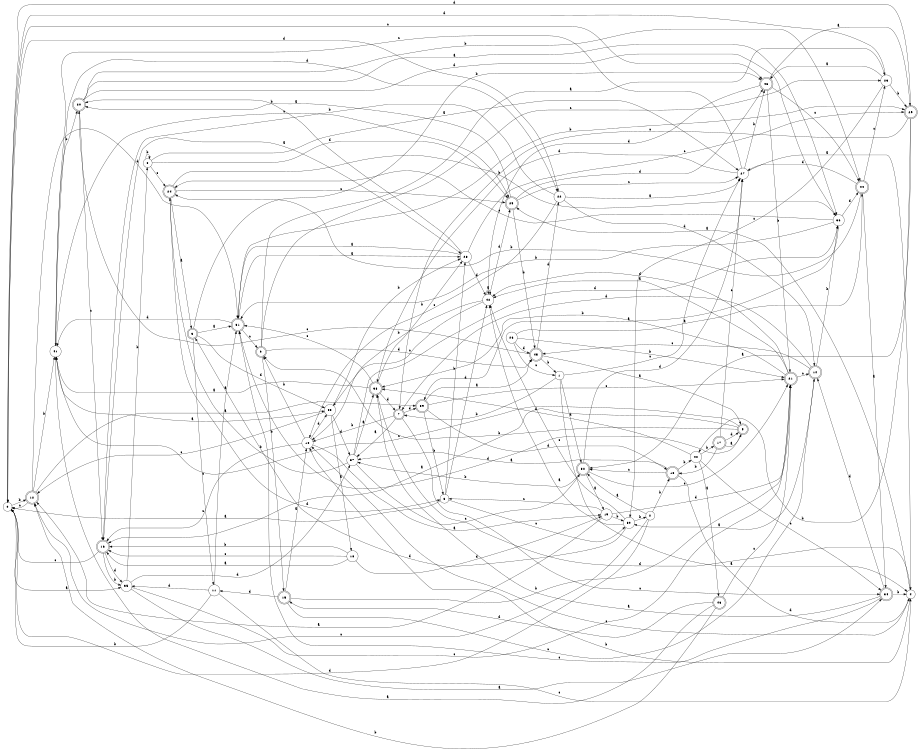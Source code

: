 digraph n38_2 {
__start0 [label="" shape="none"];

rankdir=LR;
size="8,5";

s0 [style="filled", color="black", fillcolor="white" shape="circle", label="0"];
s1 [style="filled", color="black", fillcolor="white" shape="circle", label="1"];
s2 [style="filled", color="black", fillcolor="white" shape="circle", label="2"];
s3 [style="rounded,filled", color="black", fillcolor="white" shape="doublecircle", label="3"];
s4 [style="filled", color="black", fillcolor="white" shape="circle", label="4"];
s5 [style="rounded,filled", color="black", fillcolor="white" shape="doublecircle", label="5"];
s6 [style="filled", color="black", fillcolor="white" shape="circle", label="6"];
s7 [style="rounded,filled", color="black", fillcolor="white" shape="doublecircle", label="7"];
s8 [style="filled", color="black", fillcolor="white" shape="circle", label="8"];
s9 [style="rounded,filled", color="black", fillcolor="white" shape="doublecircle", label="9"];
s10 [style="filled", color="black", fillcolor="white" shape="circle", label="10"];
s11 [style="filled", color="black", fillcolor="white" shape="circle", label="11"];
s12 [style="rounded,filled", color="black", fillcolor="white" shape="doublecircle", label="12"];
s13 [style="rounded,filled", color="black", fillcolor="white" shape="doublecircle", label="13"];
s14 [style="rounded,filled", color="black", fillcolor="white" shape="doublecircle", label="14"];
s15 [style="rounded,filled", color="black", fillcolor="white" shape="doublecircle", label="15"];
s16 [style="rounded,filled", color="black", fillcolor="white" shape="doublecircle", label="16"];
s17 [style="rounded,filled", color="black", fillcolor="white" shape="doublecircle", label="17"];
s18 [style="filled", color="black", fillcolor="white" shape="circle", label="18"];
s19 [style="filled", color="black", fillcolor="white" shape="circle", label="19"];
s20 [style="rounded,filled", color="black", fillcolor="white" shape="doublecircle", label="20"];
s21 [style="rounded,filled", color="black", fillcolor="white" shape="doublecircle", label="21"];
s22 [style="filled", color="black", fillcolor="white" shape="circle", label="22"];
s23 [style="filled", color="black", fillcolor="white" shape="circle", label="23"];
s24 [style="rounded,filled", color="black", fillcolor="white" shape="doublecircle", label="24"];
s25 [style="rounded,filled", color="black", fillcolor="white" shape="doublecircle", label="25"];
s26 [style="filled", color="black", fillcolor="white" shape="circle", label="26"];
s27 [style="filled", color="black", fillcolor="white" shape="circle", label="27"];
s28 [style="filled", color="black", fillcolor="white" shape="circle", label="28"];
s29 [style="rounded,filled", color="black", fillcolor="white" shape="doublecircle", label="29"];
s30 [style="filled", color="black", fillcolor="white" shape="circle", label="30"];
s31 [style="rounded,filled", color="black", fillcolor="white" shape="doublecircle", label="31"];
s32 [style="rounded,filled", color="black", fillcolor="white" shape="doublecircle", label="32"];
s33 [style="filled", color="black", fillcolor="white" shape="circle", label="33"];
s34 [style="rounded,filled", color="black", fillcolor="white" shape="doublecircle", label="34"];
s35 [style="filled", color="black", fillcolor="white" shape="circle", label="35"];
s36 [style="filled", color="black", fillcolor="white" shape="circle", label="36"];
s37 [style="filled", color="black", fillcolor="white" shape="circle", label="37"];
s38 [style="rounded,filled", color="black", fillcolor="white" shape="doublecircle", label="38"];
s39 [style="rounded,filled", color="black", fillcolor="white" shape="doublecircle", label="39"];
s40 [style="filled", color="black", fillcolor="white" shape="circle", label="40"];
s41 [style="filled", color="black", fillcolor="white" shape="circle", label="41"];
s42 [style="filled", color="black", fillcolor="white" shape="circle", label="42"];
s43 [style="rounded,filled", color="black", fillcolor="white" shape="doublecircle", label="43"];
s44 [style="rounded,filled", color="black", fillcolor="white" shape="doublecircle", label="44"];
s45 [style="rounded,filled", color="black", fillcolor="white" shape="doublecircle", label="45"];
s46 [style="rounded,filled", color="black", fillcolor="white" shape="doublecircle", label="46"];
s0 -> s35 [label="a"];
s0 -> s12 [label="b"];
s0 -> s43 [label="c"];
s0 -> s22 [label="d"];
s1 -> s4 [label="a"];
s1 -> s7 [label="b"];
s1 -> s27 [label="c"];
s1 -> s32 [label="d"];
s2 -> s32 [label="a"];
s2 -> s13 [label="b"];
s2 -> s12 [label="c"];
s2 -> s0 [label="d"];
s3 -> s31 [label="a"];
s3 -> s43 [label="b"];
s3 -> s11 [label="c"];
s3 -> s33 [label="d"];
s4 -> s25 [label="a"];
s4 -> s10 [label="b"];
s4 -> s10 [label="c"];
s4 -> s38 [label="d"];
s5 -> s16 [label="a"];
s5 -> s9 [label="b"];
s5 -> s41 [label="c"];
s5 -> s31 [label="d"];
s6 -> s0 [label="a"];
s6 -> s28 [label="b"];
s6 -> s30 [label="c"];
s6 -> s42 [label="d"];
s7 -> s37 [label="a"];
s7 -> s10 [label="b"];
s7 -> s34 [label="c"];
s7 -> s39 [label="d"];
s8 -> s27 [label="a"];
s8 -> s8 [label="b"];
s8 -> s24 [label="c"];
s8 -> s25 [label="d"];
s9 -> s23 [label="a"];
s9 -> s15 [label="b"];
s9 -> s23 [label="c"];
s9 -> s45 [label="d"];
s10 -> s19 [label="a"];
s10 -> s9 [label="b"];
s10 -> s16 [label="c"];
s10 -> s33 [label="d"];
s11 -> s31 [label="a"];
s11 -> s0 [label="b"];
s11 -> s4 [label="c"];
s11 -> s35 [label="d"];
s12 -> s39 [label="a"];
s12 -> s41 [label="b"];
s12 -> s0 [label="c"];
s12 -> s31 [label="d"];
s13 -> s37 [label="a"];
s13 -> s40 [label="b"];
s13 -> s32 [label="c"];
s13 -> s4 [label="d"];
s14 -> s30 [label="a"];
s14 -> s36 [label="b"];
s14 -> s45 [label="c"];
s14 -> s7 [label="d"];
s15 -> s10 [label="a"];
s15 -> s21 [label="b"];
s15 -> s14 [label="c"];
s15 -> s11 [label="d"];
s16 -> s28 [label="a"];
s16 -> s35 [label="b"];
s16 -> s0 [label="c"];
s16 -> s35 [label="d"];
s17 -> s5 [label="a"];
s17 -> s13 [label="b"];
s17 -> s27 [label="c"];
s17 -> s5 [label="d"];
s18 -> s16 [label="a"];
s18 -> s16 [label="b"];
s18 -> s16 [label="c"];
s18 -> s19 [label="d"];
s19 -> s12 [label="a"];
s19 -> s30 [label="b"];
s19 -> s6 [label="c"];
s19 -> s21 [label="d"];
s20 -> s36 [label="a"];
s20 -> s44 [label="b"];
s20 -> s16 [label="c"];
s20 -> s36 [label="d"];
s21 -> s42 [label="a"];
s21 -> s38 [label="b"];
s21 -> s14 [label="c"];
s21 -> s42 [label="d"];
s22 -> s27 [label="a"];
s22 -> s16 [label="b"];
s22 -> s10 [label="c"];
s22 -> s14 [label="d"];
s23 -> s43 [label="a"];
s23 -> s29 [label="b"];
s23 -> s30 [label="c"];
s23 -> s0 [label="d"];
s24 -> s3 [label="a"];
s24 -> s36 [label="b"];
s24 -> s25 [label="c"];
s24 -> s6 [label="d"];
s25 -> s20 [label="a"];
s25 -> s45 [label="b"];
s25 -> s27 [label="c"];
s25 -> s43 [label="d"];
s26 -> s44 [label="a"];
s26 -> s21 [label="b"];
s26 -> s1 [label="c"];
s26 -> s45 [label="d"];
s27 -> s4 [label="a"];
s27 -> s43 [label="b"];
s27 -> s41 [label="c"];
s27 -> s38 [label="d"];
s28 -> s31 [label="a"];
s28 -> s20 [label="b"];
s28 -> s29 [label="c"];
s28 -> s42 [label="d"];
s29 -> s32 [label="a"];
s29 -> s40 [label="b"];
s29 -> s7 [label="c"];
s29 -> s0 [label="d"];
s30 -> s42 [label="a"];
s30 -> s2 [label="b"];
s30 -> s42 [label="c"];
s30 -> s3 [label="d"];
s31 -> s28 [label="a"];
s31 -> s29 [label="b"];
s31 -> s9 [label="c"];
s31 -> s41 [label="d"];
s32 -> s19 [label="a"];
s32 -> s37 [label="b"];
s32 -> s21 [label="c"];
s32 -> s27 [label="d"];
s33 -> s18 [label="a"];
s33 -> s28 [label="b"];
s33 -> s12 [label="c"];
s33 -> s37 [label="d"];
s34 -> s38 [label="a"];
s34 -> s4 [label="b"];
s34 -> s31 [label="c"];
s34 -> s14 [label="d"];
s35 -> s34 [label="a"];
s35 -> s8 [label="b"];
s35 -> s21 [label="c"];
s35 -> s37 [label="d"];
s36 -> s39 [label="a"];
s36 -> s31 [label="b"];
s36 -> s24 [label="c"];
s36 -> s44 [label="d"];
s37 -> s38 [label="a"];
s37 -> s24 [label="b"];
s37 -> s32 [label="c"];
s37 -> s36 [label="d"];
s38 -> s41 [label="a"];
s38 -> s28 [label="b"];
s38 -> s31 [label="c"];
s38 -> s7 [label="d"];
s39 -> s45 [label="a"];
s39 -> s6 [label="b"];
s39 -> s21 [label="c"];
s39 -> s13 [label="d"];
s40 -> s46 [label="a"];
s40 -> s17 [label="b"];
s40 -> s34 [label="c"];
s40 -> s38 [label="d"];
s41 -> s33 [label="a"];
s41 -> s20 [label="b"];
s41 -> s25 [label="c"];
s41 -> s22 [label="d"];
s42 -> s42 [label="a"];
s42 -> s10 [label="b"];
s42 -> s33 [label="c"];
s42 -> s25 [label="d"];
s43 -> s29 [label="a"];
s43 -> s21 [label="b"];
s43 -> s44 [label="c"];
s43 -> s42 [label="d"];
s44 -> s34 [label="a"];
s44 -> s24 [label="b"];
s44 -> s23 [label="c"];
s44 -> s27 [label="d"];
s45 -> s5 [label="a"];
s45 -> s1 [label="b"];
s45 -> s20 [label="c"];
s45 -> s22 [label="d"];
s46 -> s41 [label="a"];
s46 -> s12 [label="b"];
s46 -> s21 [label="c"];
s46 -> s15 [label="d"];

}